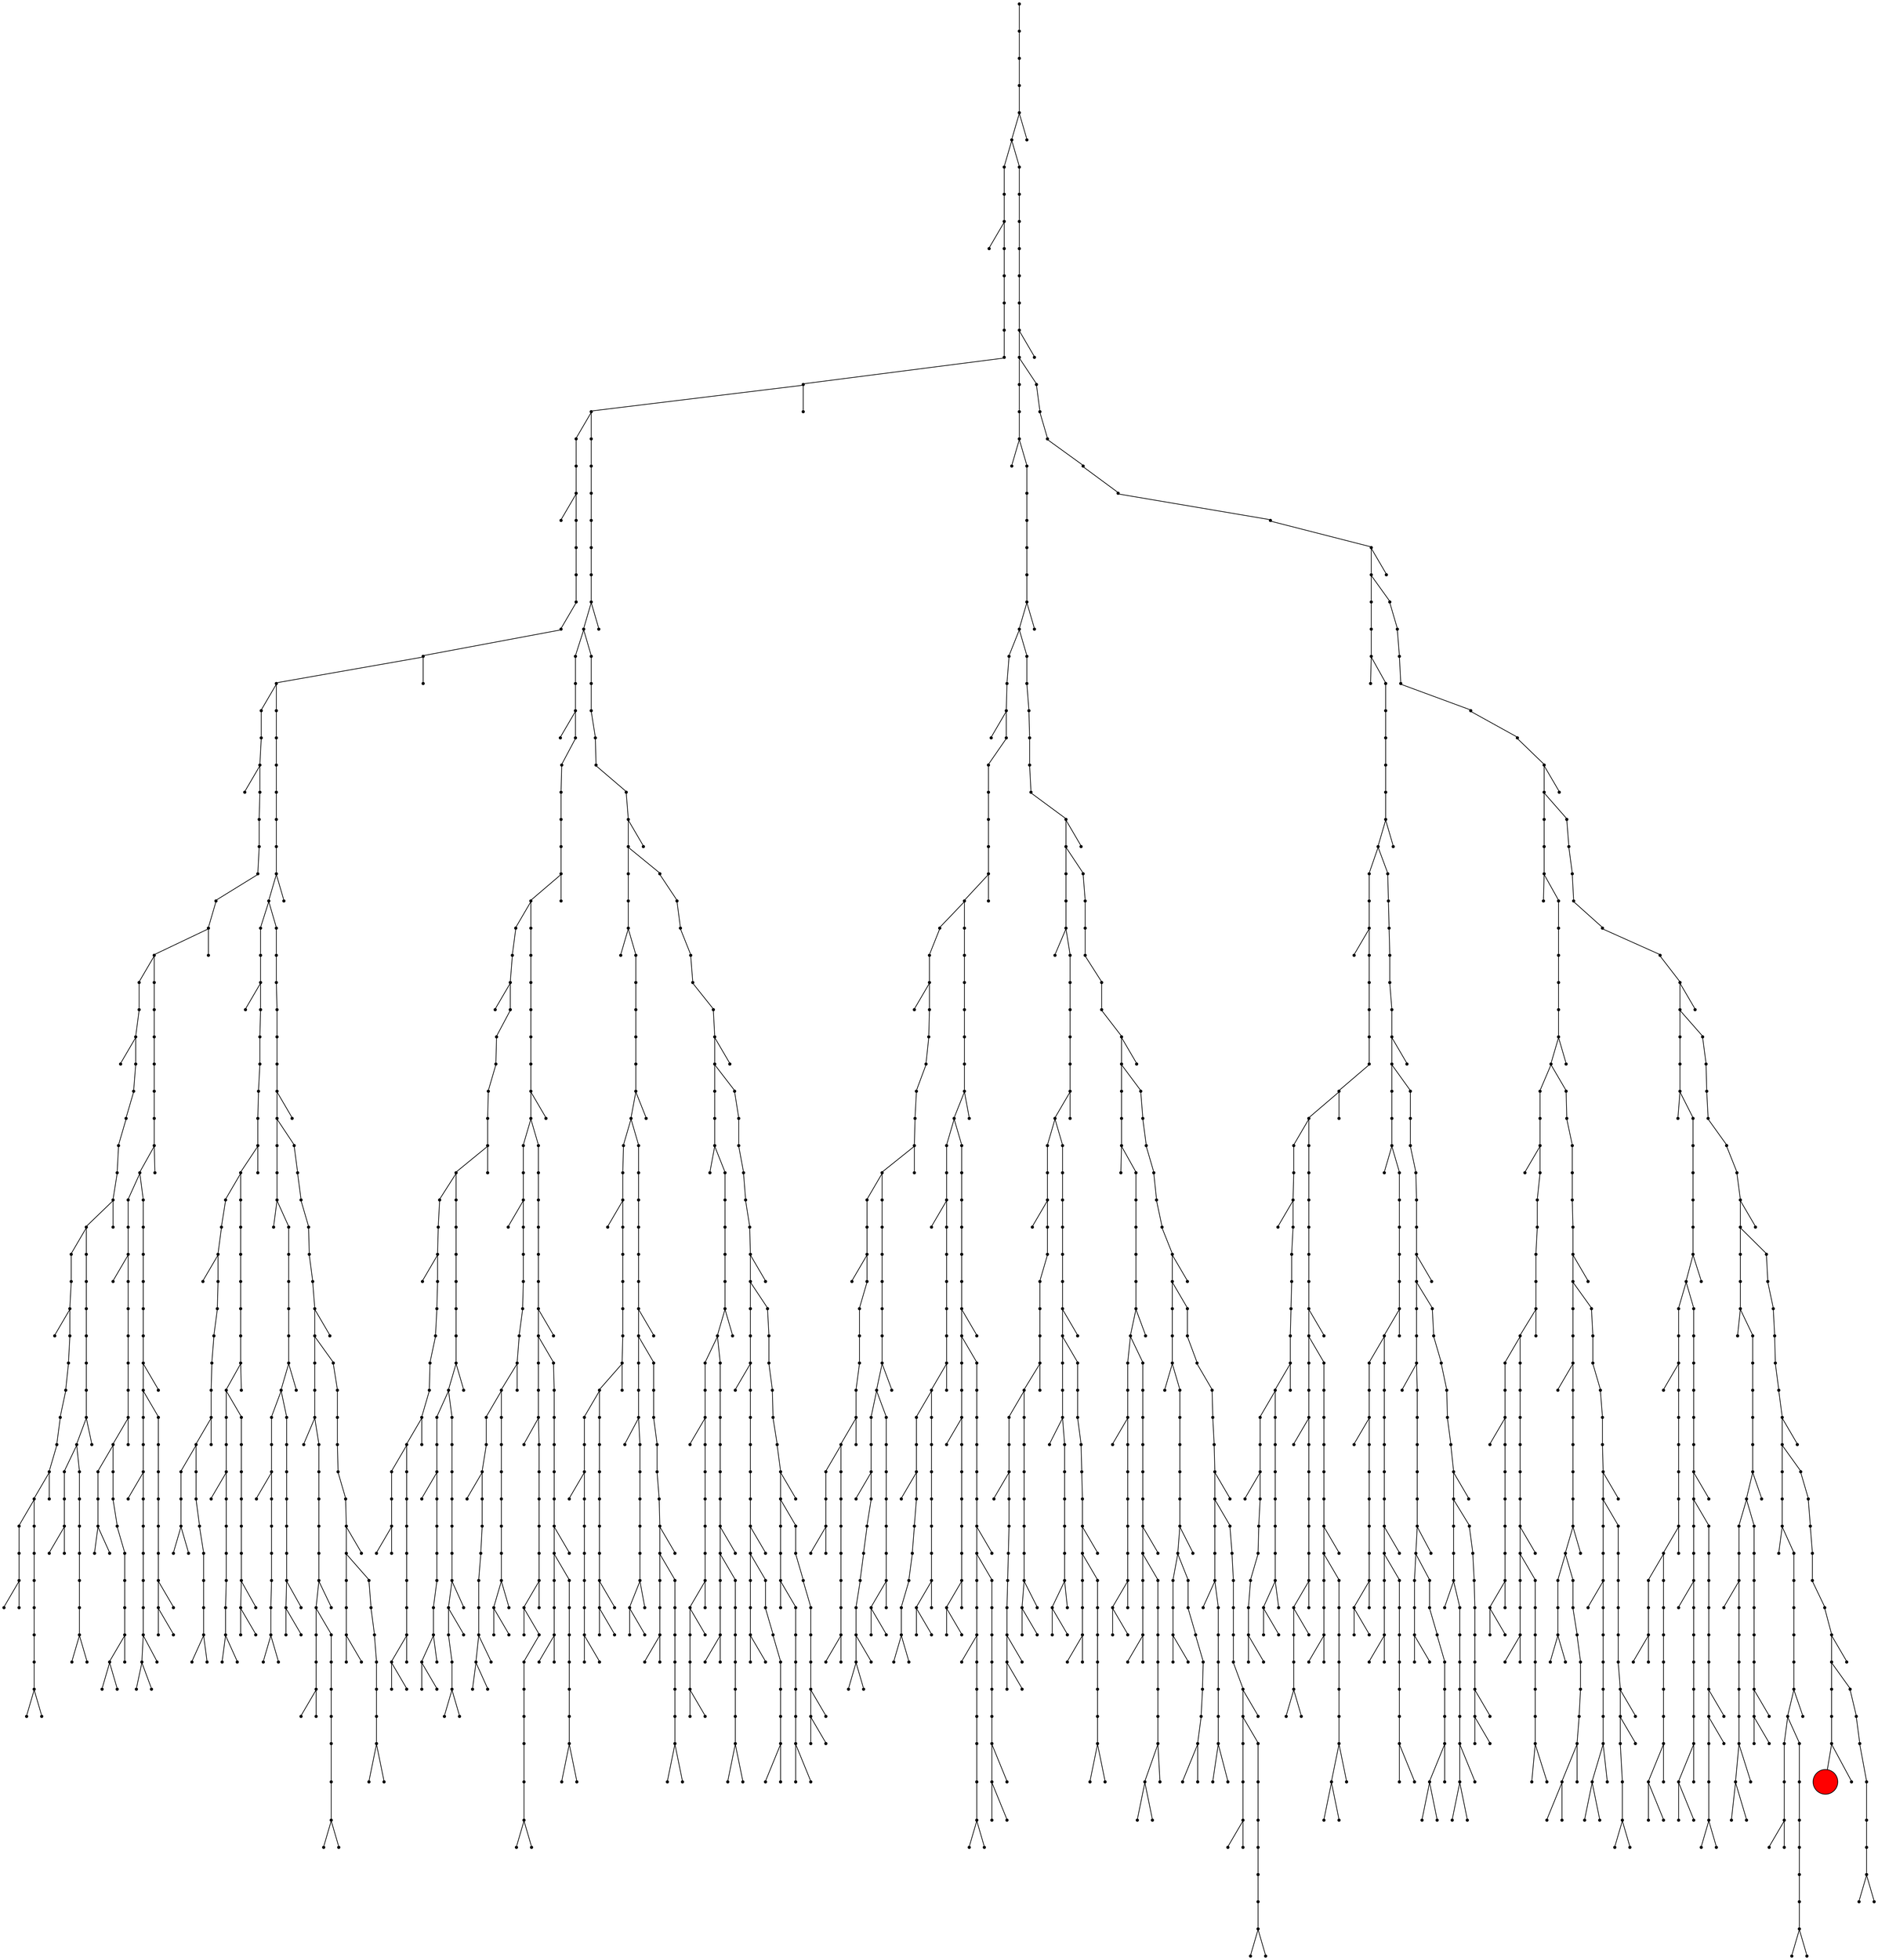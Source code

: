 graph{
node[shape=point]
0 -- 1
1 -- 2
2 -- 3
3 -- 4
4 -- 5
4 -- 6
5 -- 7
5 -- 8
8 -- 9
9 -- 10
10 -- 11
11 -- 12
12 -- 13
13 -- 14
14 -- 15
14 -- 16
7 -- 17
17 -- 18
18 -- 19
18 -- 20
20 -- 21
21 -- 22
22 -- 23
23 -- 24
24 -- 25
25 -- 26
25 -- 27
15 -- 28
15 -- 29
26 -- 30
26 -- 31
29 -- 32
32 -- 33
33 -- 34
34 -- 35
35 -- 36
36 -- 37
37 -- 38
37 -- 39
28 -- 40
40 -- 41
41 -- 42
41 -- 43
38 -- 44
38 -- 45
43 -- 46
46 -- 47
47 -- 48
48 -- 49
49 -- 50
50 -- 51
50 -- 52
31 -- 53
53 -- 54
54 -- 55
55 -- 56
56 -- 57
57 -- 58
58 -- 59
58 -- 60
30 -- 61
61 -- 62
62 -- 63
62 -- 64
59 -- 65
59 -- 66
51 -- 67
51 -- 68
45 -- 69
69 -- 70
70 -- 71
71 -- 72
72 -- 73
73 -- 74
74 -- 75
74 -- 76
64 -- 77
77 -- 78
78 -- 79
79 -- 80
80 -- 81
81 -- 82
81 -- 83
44 -- 84
84 -- 85
85 -- 86
85 -- 87
87 -- 88
88 -- 89
89 -- 90
90 -- 91
91 -- 92
92 -- 93
92 -- 94
67 -- 95
95 -- 96
96 -- 97
96 -- 98
66 -- 99
99 -- 100
100 -- 101
101 -- 102
102 -- 103
103 -- 104
104 -- 105
104 -- 106
82 -- 107
82 -- 108
68 -- 109
109 -- 110
110 -- 111
111 -- 112
112 -- 113
113 -- 114
114 -- 115
114 -- 116
75 -- 117
75 -- 118
65 -- 119
119 -- 120
120 -- 121
120 -- 122
117 -- 123
123 -- 124
124 -- 125
124 -- 126
122 -- 127
127 -- 128
128 -- 129
129 -- 130
130 -- 131
131 -- 132
131 -- 133
93 -- 134
93 -- 135
98 -- 136
136 -- 137
137 -- 138
138 -- 139
139 -- 140
140 -- 141
140 -- 142
105 -- 143
105 -- 144
107 -- 145
145 -- 146
146 -- 147
146 -- 148
118 -- 149
149 -- 150
150 -- 151
151 -- 152
152 -- 153
153 -- 154
154 -- 155
154 -- 156
108 -- 157
157 -- 158
158 -- 159
159 -- 160
160 -- 161
161 -- 162
162 -- 163
162 -- 164
115 -- 165
115 -- 166
165 -- 167
167 -- 168
168 -- 169
168 -- 170
163 -- 171
163 -- 172
132 -- 173
132 -- 174
126 -- 175
175 -- 176
176 -- 177
177 -- 178
178 -- 179
179 -- 180
179 -- 181
155 -- 182
155 -- 183
135 -- 184
184 -- 185
185 -- 186
186 -- 187
187 -- 188
188 -- 189
189 -- 190
189 -- 191
134 -- 192
192 -- 193
193 -- 194
193 -- 195
166 -- 196
196 -- 197
197 -- 198
198 -- 199
199 -- 200
200 -- 201
201 -- 202
201 -- 203
144 -- 204
204 -- 205
205 -- 206
206 -- 207
207 -- 208
208 -- 209
209 -- 210
209 -- 211
148 -- 212
212 -- 213
213 -- 214
214 -- 215
215 -- 216
216 -- 217
216 -- 218
141 -- 219
141 -- 220
143 -- 221
221 -- 222
222 -- 223
222 -- 224
220 -- 225
225 -- 226
226 -- 227
227 -- 228
228 -- 229
229 -- 230
230 -- 231
230 -- 232
224 -- 233
233 -- 234
234 -- 235
235 -- 236
236 -- 237
237 -- 238
237 -- 239
173 -- 240
240 -- 241
241 -- 242
241 -- 243
171 -- 244
244 -- 245
245 -- 246
245 -- 247
170 -- 248
248 -- 249
249 -- 250
250 -- 251
251 -- 252
252 -- 253
252 -- 254
172 -- 255
255 -- 256
256 -- 257
257 -- 258
258 -- 259
259 -- 260
260 -- 261
260 -- 262
174 -- 263
263 -- 264
264 -- 265
265 -- 266
266 -- 267
267 -- 268
268 -- 269
268 -- 270
190 -- 271
190 -- 272
182 -- 273
273 -- 274
274 -- 275
274 -- 276
180 -- 277
180 -- 278
210 -- 279
210 -- 280
183 -- 281
281 -- 282
282 -- 283
283 -- 284
284 -- 285
285 -- 286
286 -- 287
286 -- 288
219 -- 289
289 -- 290
290 -- 291
290 -- 292
217 -- 293
217 -- 294
195 -- 295
295 -- 296
296 -- 297
297 -- 298
298 -- 299
299 -- 300
299 -- 301
202 -- 302
202 -- 303
303 -- 304
304 -- 305
305 -- 306
306 -- 307
307 -- 308
308 -- 309
309 -- 310
309 -- 311
302 -- 312
312 -- 313
313 -- 314
313 -- 315
243 -- 316
316 -- 317
317 -- 318
318 -- 319
319 -- 320
320 -- 321
320 -- 322
279 -- 323
323 -- 324
324 -- 325
324 -- 326
247 -- 327
327 -- 328
328 -- 329
329 -- 330
330 -- 331
331 -- 332
331 -- 333
271 -- 334
334 -- 335
335 -- 336
335 -- 337
280 -- 338
338 -- 339
339 -- 340
340 -- 341
341 -- 342
342 -- 343
343 -- 344
343 -- 345
272 -- 346
346 -- 347
347 -- 348
348 -- 349
349 -- 350
350 -- 351
351 -- 352
351 -- 353
269 -- 354
269 -- 355
277 -- 356
356 -- 357
357 -- 358
357 -- 359
276 -- 360
360 -- 361
361 -- 362
362 -- 363
363 -- 364
364 -- 365
364 -- 366
278 -- 367
367 -- 368
368 -- 369
369 -- 370
370 -- 371
371 -- 372
372 -- 373
372 -- 374
300 -- 375
300 -- 376
294 -- 377
377 -- 378
378 -- 379
379 -- 380
380 -- 381
381 -- 382
382 -- 383
382 -- 384
292 -- 385
385 -- 386
386 -- 387
387 -- 388
388 -- 389
389 -- 390
389 -- 391
231 -- 392
231 -- 393
238 -- 394
238 -- 395
253 -- 396
253 -- 397
293 -- 398
398 -- 399
399 -- 400
399 -- 401
261 -- 402
261 -- 403
287 -- 404
287 -- 405
403 -- 406
406 -- 407
407 -- 408
408 -- 409
409 -- 410
410 -- 411
411 -- 412
411 -- 413
405 -- 414
414 -- 415
415 -- 416
416 -- 417
417 -- 418
418 -- 419
419 -- 420
419 -- 421
359 -- 422
422 -- 423
423 -- 424
424 -- 425
425 -- 426
426 -- 427
426 -- 428
326 -- 429
429 -- 430
430 -- 431
431 -- 432
432 -- 433
433 -- 434
433 -- 435
354 -- 436
436 -- 437
437 -- 438
437 -- 439
315 -- 440
440 -- 441
441 -- 442
442 -- 443
443 -- 444
444 -- 445
444 -- 446
365 -- 447
365 -- 448
373 -- 449
373 -- 450
321 -- 451
321 -- 452
310 -- 453
310 -- 454
375 -- 455
455 -- 456
456 -- 457
456 -- 458
383 -- 459
383 -- 460
390 -- 461
390 -- 462
355 -- 463
463 -- 464
464 -- 465
465 -- 466
466 -- 467
467 -- 468
468 -- 469
468 -- 470
337 -- 471
471 -- 472
472 -- 473
473 -- 474
474 -- 475
475 -- 476
475 -- 477
402 -- 478
478 -- 479
479 -- 480
479 -- 481
404 -- 482
482 -- 483
483 -- 484
483 -- 485
352 -- 486
352 -- 487
401 -- 488
488 -- 489
489 -- 490
490 -- 491
491 -- 492
492 -- 493
492 -- 494
395 -- 495
495 -- 496
496 -- 497
497 -- 498
498 -- 499
499 -- 500
500 -- 501
500 -- 502
376 -- 503
503 -- 504
504 -- 505
505 -- 506
506 -- 507
507 -- 508
508 -- 509
508 -- 510
393 -- 511
511 -- 512
512 -- 513
513 -- 514
514 -- 515
515 -- 516
516 -- 517
516 -- 518
396 -- 519
519 -- 520
520 -- 521
520 -- 522
392 -- 523
523 -- 524
524 -- 525
524 -- 526
394 -- 527
527 -- 528
528 -- 529
528 -- 530
332 -- 531
332 -- 532
397 -- 533
533 -- 534
534 -- 535
535 -- 536
536 -- 537
537 -- 538
538 -- 539
538 -- 540
344 -- 541
344 -- 542
539 -- 543
539 -- 544
542 -- 545
545 -- 546
546 -- 547
547 -- 548
548 -- 549
549 -- 550
550 -- 551
550 -- 552
487 -- 553
553 -- 554
554 -- 555
555 -- 556
556 -- 557
557 -- 558
558 -- 559
558 -- 560
460 -- 561
561 -- 562
562 -- 563
563 -- 564
564 -- 565
565 -- 566
566 -- 567
566 -- 568
439 -- 569
569 -- 570
570 -- 571
571 -- 572
572 -- 573
573 -- 574
573 -- 575
427 -- 576
427 -- 577
434 -- 578
434 -- 579
458 -- 580
580 -- 581
581 -- 582
582 -- 583
583 -- 584
584 -- 585
584 -- 586
448 -- 587
587 -- 588
588 -- 589
589 -- 590
590 -- 591
591 -- 592
592 -- 593
592 -- 594
454 -- 595
595 -- 596
596 -- 597
597 -- 598
598 -- 599
599 -- 600
600 -- 601
600 -- 602
450 -- 603
603 -- 604
604 -- 605
605 -- 606
606 -- 607
607 -- 608
608 -- 609
608 -- 610
452 -- 611
611 -- 612
612 -- 613
613 -- 614
614 -- 615
615 -- 616
616 -- 617
616 -- 618
461 -- 619
619 -- 620
620 -- 621
620 -- 622
459 -- 623
623 -- 624
624 -- 625
624 -- 626
462 -- 627
627 -- 628
628 -- 629
629 -- 630
630 -- 631
631 -- 632
632 -- 633
632 -- 634
412 -- 635
412 -- 636
420 -- 637
420 -- 638
485 -- 639
639 -- 640
640 -- 641
641 -- 642
642 -- 643
643 -- 644
643 -- 645
476 -- 646
476 -- 647
445 -- 648
445 -- 649
447 -- 650
650 -- 651
651 -- 652
651 -- 653
481 -- 654
654 -- 655
655 -- 656
656 -- 657
657 -- 658
658 -- 659
658 -- 660
449 -- 661
661 -- 662
662 -- 663
662 -- 664
451 -- 665
665 -- 666
666 -- 667
666 -- 668
501 -- 669
501 -- 670
486 -- 671
671 -- 672
672 -- 673
672 -- 674
453 -- 675
675 -- 676
676 -- 677
676 -- 678
469 -- 679
469 -- 680
509 -- 681
509 -- 682
531 -- 683
683 -- 684
684 -- 685
684 -- 686
541 -- 687
687 -- 688
688 -- 689
688 -- 690
532 -- 691
691 -- 692
692 -- 693
693 -- 694
694 -- 695
695 -- 696
696 -- 697
696 -- 698
493 -- 699
493 -- 700
517 -- 701
517 -- 702
530 -- 703
703 -- 704
704 -- 705
705 -- 706
706 -- 707
707 -- 708
707 -- 709
522 -- 710
710 -- 711
711 -- 712
712 -- 713
713 -- 714
714 -- 715
714 -- 716
526 -- 717
717 -- 718
718 -- 719
719 -- 720
720 -- 721
721 -- 722
721 -- 723
722 -- 724
722 -- 725
715 -- 726
715 -- 727
585 -- 728
585 -- 729
567 -- 730
567 -- 731
544 -- 732
732 -- 733
733 -- 734
734 -- 735
735 -- 736
736 -- 737
737 -- 738
737 -- 739
644 -- 740
644 -- 741
646 -- 742
742 -- 743
743 -- 744
743 -- 745
648 -- 746
746 -- 747
747 -- 748
747 -- 749
574 -- 750
574 -- 751
697 -- 752
697 -- 753
701 -- 754
754 -- 755
755 -- 756
755 -- 757
708 -- 758
708 -- 759
593 -- 760
593 -- 761
576 -- 762
762 -- 763
763 -- 764
763 -- 765
559 -- 766
559 -- 767
577 -- 768
768 -- 769
769 -- 770
770 -- 771
771 -- 772
772 -- 773
773 -- 774
773 -- 775
579 -- 776
776 -- 777
777 -- 778
778 -- 779
779 -- 780
780 -- 781
781 -- 782
781 -- 783
653 -- 784
784 -- 785
785 -- 786
786 -- 787
787 -- 788
788 -- 789
788 -- 790
626 -- 791
791 -- 792
792 -- 793
793 -- 794
794 -- 795
795 -- 796
795 -- 797
622 -- 798
798 -- 799
799 -- 800
800 -- 801
801 -- 802
802 -- 803
802 -- 804
617 -- 805
617 -- 806
609 -- 807
609 -- 808
649 -- 809
809 -- 810
810 -- 811
811 -- 812
812 -- 813
813 -- 814
814 -- 815
814 -- 816
636 -- 817
817 -- 818
818 -- 819
819 -- 820
820 -- 821
821 -- 822
822 -- 823
822 -- 824
633 -- 825
633 -- 826
647 -- 827
827 -- 828
828 -- 829
829 -- 830
830 -- 831
831 -- 832
832 -- 833
832 -- 834
638 -- 835
835 -- 836
836 -- 837
837 -- 838
838 -- 839
839 -- 840
840 -- 841
840 -- 842
659 -- 843
659 -- 844
678 -- 845
845 -- 846
846 -- 847
847 -- 848
848 -- 849
849 -- 850
849 -- 851
664 -- 852
852 -- 853
853 -- 854
854 -- 855
855 -- 856
856 -- 857
856 -- 858
668 -- 859
859 -- 860
860 -- 861
861 -- 862
862 -- 863
863 -- 864
863 -- 865
674 -- 866
866 -- 867
867 -- 868
868 -- 869
869 -- 870
870 -- 871
870 -- 872
670 -- 873
873 -- 874
874 -- 875
875 -- 876
876 -- 877
877 -- 878
878 -- 879
878 -- 880
669 -- 881
881 -- 882
882 -- 883
882 -- 884
680 -- 885
885 -- 886
886 -- 887
887 -- 888
888 -- 889
889 -- 890
890 -- 891
890 -- 892
681 -- 893
893 -- 894
894 -- 895
894 -- 896
679 -- 897
897 -- 898
898 -- 899
898 -- 900
682 -- 901
901 -- 902
902 -- 903
903 -- 904
904 -- 905
905 -- 906
906 -- 907
906 -- 908
702 -- 909
909 -- 910
910 -- 911
911 -- 912
912 -- 913
913 -- 914
914 -- 915
914 -- 916
690 -- 917
917 -- 918
918 -- 919
919 -- 920
920 -- 921
921 -- 922
921 -- 923
543 -- 924
924 -- 925
925 -- 926
925 -- 927
551 -- 928
551 -- 929
686 -- 930
930 -- 931
931 -- 932
932 -- 933
933 -- 934
934 -- 935
934 -- 936
578 -- 937
937 -- 938
938 -- 939
938 -- 940
601 -- 941
601 -- 942
699 -- 943
943 -- 944
944 -- 945
944 -- 946
700 -- 947
947 -- 948
948 -- 949
949 -- 950
950 -- 951
951 -- 952
952 -- 953
952 -- 954
635 -- 955
955 -- 956
956 -- 957
956 -- 958
637 -- 959
959 -- 960
960 -- 961
960 -- 962
958 -- 963
963 -- 964
964 -- 965
965 -- 966
966 -- 967
967 -- 968
967 -- 969
962 -- 970
970 -- 971
971 -- 972
972 -- 973
973 -- 974
974 -- 975
974 -- 976
740 -- 977
977 -- 978
978 -- 979
978 -- 980
726 -- 981
981 -- 982
982 -- 983
982 -- 984
725 -- 985
985 -- 986
986 -- 987
987 -- 988
988 -- 989
989 -- 990
990 -- 991
990 -- 992
727 -- 993
993 -- 994
994 -- 995
995 -- 996
996 -- 997
997 -- 998
998 -- 999
998 -- 1000
730 -- 1001
1001 -- 1002
1002 -- 1003
1002 -- 1004
729 -- 1005
1005 -- 1006
1006 -- 1007
1007 -- 1008
1008 -- 1009
1009 -- 1010
1010 -- 1011
1010 -- 1012
731 -- 1013
1013 -- 1014
1014 -- 1015
1015 -- 1016
1016 -- 1017
1017 -- 1018
1018 -- 1019
1018 -- 1020
750 -- 1021
1021 -- 1022
1022 -- 1023
1022 -- 1024
741 -- 1025
1025 -- 1026
1026 -- 1027
1027 -- 1028
1028 -- 1029
1029 -- 1030
1030 -- 1031
1030 -- 1032
745 -- 1033
1033 -- 1034
1034 -- 1035
1035 -- 1036
1036 -- 1037
1037 -- 1038
1037 -- 1039
751 -- 1040
1040 -- 1041
1041 -- 1042
1042 -- 1043
1043 -- 1044
1044 -- 1045
1045 -- 1046
1045 -- 1047
749 -- 1048
1048 -- 1049
1049 -- 1050
1050 -- 1051
1051 -- 1052
1052 -- 1053
1052 -- 1054
767 -- 1055
1055 -- 1056
1056 -- 1057
1057 -- 1058
1058 -- 1059
1059 -- 1060
1060 -- 1061
1060 -- 1062
757 -- 1063
1063 -- 1064
1064 -- 1065
1065 -- 1066
1066 -- 1067
1067 -- 1068
1067 -- 1069
753 -- 1070
1070 -- 1071
1071 -- 1072
1072 -- 1073
1073 -- 1074
1074 -- 1075
1075 -- 1076
1075 -- 1077
724 -- 1078
1078 -- 1079
1079 -- 1080
1079 -- 1081
728 -- 1082
1082 -- 1083
1083 -- 1084
1083 -- 1085
752 -- 1086
1086 -- 1087
1087 -- 1088
1087 -- 1089
738 -- 1090
738 -- 1091
765 -- 1092
1092 -- 1093
1093 -- 1094
1094 -- 1095
1095 -- 1096
1096 -- 1097
1096 -- 1098
759 -- 1099
1099 -- 1100
1100 -- 1101
1101 -- 1102
1102 -- 1103
1103 -- 1104
1104 -- 1105
1104 -- 1106
758 -- 1107
1107 -- 1108
1108 -- 1109
1108 -- 1110
760 -- 1111
1111 -- 1112
1112 -- 1113
1112 -- 1114
761 -- 1115
1115 -- 1116
1116 -- 1117
1117 -- 1118
1118 -- 1119
1119 -- 1120
1120 -- 1121
1120 -- 1122
803 -- 1123
803 -- 1124
826 -- 1125
1125 -- 1126
1126 -- 1127
1127 -- 1128
1128 -- 1129
1129 -- 1130
1130 -- 1131
1130 -- 1132
789 -- 1133
789 -- 1134
782 -- 1135
782 -- 1136
774 -- 1137
774 -- 1138
805 -- 1139
1139 -- 1140
1140 -- 1141
1140 -- 1142
807 -- 1143
1143 -- 1144
1144 -- 1145
1144 -- 1146
815 -- 1147
815 -- 1148
825 -- 1149
1149 -- 1150
1150 -- 1151
1150 -- 1152
796 -- 1153
796 -- 1154
843 -- 1155
1155 -- 1156
1156 -- 1157
1156 -- 1158
857 -- 1159
857 -- 1160
864 -- 1161
864 -- 1162
871 -- 1163
871 -- 1164
823 -- 1165
823 -- 1166
806 -- 1167
1167 -- 1168
1168 -- 1169
1169 -- 1170
1170 -- 1171
1171 -- 1172
1172 -- 1173
1172 -- 1174
766 -- 1175
1175 -- 1176
1176 -- 1177
1176 -- 1178
907 -- 1179
907 -- 1180
915 -- 1181
915 -- 1182
808 -- 1183
1183 -- 1184
1184 -- 1185
1185 -- 1186
1186 -- 1187
1187 -- 1188
1188 -- 1189
1188 -- 1190
928 -- 1191
1191 -- 1192
1192 -- 1193
1192 -- 1194
935 -- 1195
935 -- 1196
953 -- 1197
953 -- 1198
879 -- 1199
879 -- 1200
833 -- 1201
833 -- 1202
841 -- 1203
841 -- 1204
850 -- 1205
850 -- 1206
844 -- 1207
1207 -- 1208
1208 -- 1209
1209 -- 1210
1210 -- 1211
1211 -- 1212
1212 -- 1213
1212 -- 1214
891 -- 1215
891 -- 1216
884 -- 1217
1217 -- 1218
1218 -- 1219
1219 -- 1220
1220 -- 1221
1221 -- 1222
1221 -- 1223
927 -- 1224
1224 -- 1225
1225 -- 1226
1226 -- 1227
1227 -- 1228
1228 -- 1229
1228 -- 1230
896 -- 1231
1231 -- 1232
1232 -- 1233
1233 -- 1234
1234 -- 1235
1235 -- 1236
1235 -- 1237
900 -- 1238
1238 -- 1239
1239 -- 1240
1240 -- 1241
1241 -- 1242
1242 -- 1243
1242 -- 1244
922 -- 1245
922 -- 1246
941 -- 1247
1247 -- 1248
1248 -- 1249
1248 -- 1250
940 -- 1251
1251 -- 1252
1252 -- 1253
1253 -- 1254
1254 -- 1255
1255 -- 1256
1255 -- 1257
929 -- 1258
1258 -- 1259
1259 -- 1260
1260 -- 1261
1261 -- 1262
1262 -- 1263
1263 -- 1264
1263 -- 1265
942 -- 1266
1266 -- 1267
1267 -- 1268
1268 -- 1269
1269 -- 1270
1270 -- 1271
1271 -- 1272
1271 -- 1273
946 -- 1274
1274 -- 1275
1275 -- 1276
1276 -- 1277
1277 -- 1278
1278 -- 1279
1278 -- 1280
1279 -- 1281
1279 -- 1282
1272 -- 1283
1272 -- 1284
1114 -- 1285
1285 -- 1286
1286 -- 1287
1287 -- 1288
1288 -- 1289
1289 -- 1290
1289 -- 1291
984 -- 1292
1292 -- 1293
1293 -- 1294
1294 -- 1295
1295 -- 1296
1296 -- 1297
1296 -- 1298
975 -- 1299
975 -- 1300
968 -- 1301
968 -- 1302
980 -- 1303
1303 -- 1304
1304 -- 1305
1305 -- 1306
1306 -- 1307
1307 -- 1308
1307 -- 1309
1004 -- 1310
1310 -- 1311
1311 -- 1312
1312 -- 1313
1313 -- 1314
1314 -- 1315
1314 -- 1316
1024 -- 1317
1317 -- 1318
1318 -- 1319
1319 -- 1320
1320 -- 1321
1321 -- 1322
1321 -- 1323
1110 -- 1324
1324 -- 1325
1325 -- 1326
1326 -- 1327
1327 -- 1328
1328 -- 1329
1328 -- 1330
1236 -- 1331
1236 -- 1332
1147 -- 1333
1333 -- 1334
1334 -- 1335
1334 -- 1336
1053 -- 1337
1053 -- 1338
1137 -- 1339
1339 -- 1340
1340 -- 1341
1340 -- 1342
1089 -- 1343
1343 -- 1344
1344 -- 1345
1345 -- 1346
1346 -- 1347
1347 -- 1348
1347 -- 1349
1081 -- 1350
1350 -- 1351
1351 -- 1352
1352 -- 1353
1353 -- 1354
1354 -- 1355
1354 -- 1356
1085 -- 1357
1357 -- 1358
1358 -- 1359
1359 -- 1360
1360 -- 1361
1361 -- 1362
1361 -- 1363
1091 -- 1364
1364 -- 1365
1365 -- 1366
1366 -- 1367
1367 -- 1368
1368 -- 1369
1369 -- 1370
1369 -- 1371
1090 -- 1372
1372 -- 1373
1373 -- 1374
1373 -- 1375
1194 -- 1376
1376 -- 1377
1377 -- 1378
1378 -- 1379
1379 -- 1380
1380 -- 1381
1380 -- 1382
1158 -- 1383
1383 -- 1384
1384 -- 1385
1385 -- 1386
1386 -- 1387
1387 -- 1388
1387 -- 1389
1138 -- 1390
1390 -- 1391
1391 -- 1392
1392 -- 1393
1393 -- 1394
1394 -- 1395
1395 -- 1396
1395 -- 1397
1124 -- 1398
1398 -- 1399
1399 -- 1400
1400 -- 1401
1401 -- 1402
1402 -- 1403
1403 -- 1404
1403 -- 1405
1121 -- 1406
1121 -- 1407
1136 -- 1408
1408 -- 1409
1409 -- 1410
1410 -- 1411
1411 -- 1412
1412 -- 1413
1413 -- 1414
1413 -- 1415
1134 -- 1416
1416 -- 1417
1417 -- 1418
1418 -- 1419
1419 -- 1420
1420 -- 1421
1421 -- 1422
1421 -- 1423
1153 -- 1424
1424 -- 1425
1425 -- 1426
1425 -- 1427
1142 -- 1428
1428 -- 1429
1429 -- 1430
1430 -- 1431
1431 -- 1432
1432 -- 1433
1432 -- 1434
1146 -- 1435
1435 -- 1436
1436 -- 1437
1437 -- 1438
1438 -- 1439
1439 -- 1440
1439 -- 1441
1154 -- 1442
1442 -- 1443
1443 -- 1444
1444 -- 1445
1445 -- 1446
1446 -- 1447
1447 -- 1448
1447 -- 1449
1148 -- 1450
1450 -- 1451
1451 -- 1452
1452 -- 1453
1453 -- 1454
1454 -- 1455
1455 -- 1456
1455 -- 1457
1152 -- 1458
1458 -- 1459
1459 -- 1460
1460 -- 1461
1461 -- 1462
1462 -- 1463
1462 -- 1464
1189 -- 1465
1189 -- 1466
1178 -- 1467
1467 -- 1468
1468 -- 1469
1469 -- 1470
1470 -- 1471
1471 -- 1472
1471 -- 1473
1162 -- 1474
1474 -- 1475
1475 -- 1476
1476 -- 1477
1477 -- 1478
1478 -- 1479
1479 -- 1480
1479 -- 1481
1160 -- 1482
1482 -- 1483
1483 -- 1484
1484 -- 1485
1485 -- 1486
1486 -- 1487
1487 -- 1488
1487 -- 1489
1159 -- 1490
1490 -- 1491
1491 -- 1492
1491 -- 1493
1164 -- 1494
1494 -- 1495
1495 -- 1496
1496 -- 1497
1497 -- 1498
1498 -- 1499
1499 -- 1500
1499 -- 1501
1166 -- 1502
1502 -- 1503
1503 -- 1504
1504 -- 1505
1505 -- 1506
1506 -- 1507
1507 -- 1508
1507 -- 1509
1165 -- 1510
1510 -- 1511
1511 -- 1512
1511 -- 1513
1173 -- 1514
1173 -- 1515
1181 -- 1516
1516 -- 1517
1517 -- 1518
1517 -- 1519
1180 -- 1520
1520 -- 1521
1521 -- 1522
1522 -- 1523
1523 -- 1524
1524 -- 1525
1525 -- 1526
1525 -- 1527
1182 -- 1528
1528 -- 1529
1529 -- 1530
1530 -- 1531
1531 -- 1532
1532 -- 1533
1533 -- 1534
1533 -- 1535
1256 -- 1536
1256 -- 1537
1203 -- 1538
1538 -- 1539
1539 -- 1540
1539 -- 1541
1179 -- 1542
1542 -- 1543
1543 -- 1544
1543 -- 1545
1199 -- 1546
1546 -- 1547
1547 -- 1548
1547 -- 1549
1197 -- 1550
1550 -- 1551
1551 -- 1552
1551 -- 1553
1196 -- 1554
1554 -- 1555
1555 -- 1556
1556 -- 1557
1557 -- 1558
1558 -- 1559
1559 -- 1560
1559 -- 1561
1198 -- 1562
1562 -- 1563
1563 -- 1564
1564 -- 1565
1565 -- 1566
1566 -- 1567
1567 -- 1568
1567 -- 1569
1200 -- 1570
1570 -- 1571
1571 -- 1572
1572 -- 1573
1573 -- 1574
1574 -- 1575
1575 -- 1576
1575 -- 1577
991 -- 1578
991 -- 1579
1195 -- 1580
1580 -- 1581
1581 -- 1582
1581 -- 1583
1202 -- 1584
1584 -- 1585
1585 -- 1586
1586 -- 1587
1587 -- 1588
1588 -- 1589
1589 -- 1590
1589 -- 1591
999 -- 1592
999 -- 1593
1201 -- 1594
1594 -- 1595
1595 -- 1596
1595 -- 1597
1011 -- 1598
1011 -- 1599
1019 -- 1600
1019 -- 1601
1205 -- 1602
1602 -- 1603
1603 -- 1604
1603 -- 1605
1204 -- 1606
1606 -- 1607
1607 -- 1608
1608 -- 1609
1609 -- 1610
1610 -- 1611
1611 -- 1612
1611 -- 1613
1031 -- 1614
1031 -- 1615
1038 -- 1616
1038 -- 1617
1206 -- 1618
1618 -- 1619
1619 -- 1620
1620 -- 1621
1621 -- 1622
1622 -- 1623
1623 -- 1624
1623 -- 1625
1046 -- 1626
1046 -- 1627
1061 -- 1628
1061 -- 1629
1215 -- 1630
1630 -- 1631
1631 -- 1632
1631 -- 1633
1213 -- 1634
1213 -- 1635
1068 -- 1636
1068 -- 1637
1076 -- 1638
1076 -- 1639
1216 -- 1640
1640 -- 1641
1641 -- 1642
1642 -- 1643
1643 -- 1644
1644 -- 1645
1645 -- 1646
1645 -- 1647
1264 -- 1648
1264 -- 1649
1222 -- 1650
1222 -- 1651
1163 -- 1652
1652 -- 1653
1653 -- 1654
1653 -- 1655
1097 -- 1656
1097 -- 1657
1105 -- 1658
1105 -- 1659
1229 -- 1660
1229 -- 1661
1161 -- 1662
1662 -- 1663
1663 -- 1664
1663 -- 1665
1123 -- 1666
1666 -- 1667
1667 -- 1668
1667 -- 1669
1131 -- 1670
1131 -- 1671
1133 -- 1672
1672 -- 1673
1673 -- 1674
1673 -- 1675
1245 -- 1676
1676 -- 1677
1677 -- 1678
1677 -- 1679
1135 -- 1680
1680 -- 1681
1681 -- 1682
1681 -- 1683
1246 -- 1684
1684 -- 1685
1685 -- 1686
1686 -- 1687
1687 -- 1688
1688 -- 1689
1689 -- 1690
1689 -- 1691
1243 -- 1692
1243 -- 1693
1250 -- 1694
1694 -- 1695
1695 -- 1696
1696 -- 1697
1697 -- 1698
1698 -- 1699
1698 -- 1700
1693 -- 1701
1701 -- 1702
1702 -- 1703
1703 -- 1704
1704 -- 1705
1705 -- 1706
1706 -- 1707
1706 -- 1708
1519 -- 1709
1709 -- 1710
1710 -- 1711
1711 -- 1712
1712 -- 1713
1713 -- 1714
1713 -- 1715
1315 -- 1716
1315 -- 1717
1300 -- 1718
1718 -- 1719
1719 -- 1720
1720 -- 1721
1721 -- 1722
1722 -- 1723
1723 -- 1724
1723 -- 1725
1283 -- 1726
1726 -- 1727
1727 -- 1728
1727 -- 1729
1282 -- 1730
1730 -- 1731
1731 -- 1732
1732 -- 1733
1733 -- 1734
1734 -- 1735
1735 -- 1736
1735 -- 1737
1406 -- 1738
1738 -- 1739
1739 -- 1740
1739 -- 1741
1422 -- 1742
1422 -- 1743
1284 -- 1744
1744 -- 1745
1745 -- 1746
1746 -- 1747
1747 -- 1748
1748 -- 1749
1749 -- 1750
1749 -- 1751
1433 -- 1752
1433 -- 1753
1440 -- 1754
1440 -- 1755
1448 -- 1756
1448 -- 1757
1456 -- 1758
1456 -- 1759
1290 -- 1760
1290 -- 1761
1463 -- 1762
1463 -- 1763
1465 -- 1764
1764 -- 1765
1765 -- 1766
1765 -- 1767
1281 -- 1768
1768 -- 1769
1769 -- 1770
1769 -- 1771
1299 -- 1772
1772 -- 1773
1773 -- 1774
1773 -- 1775
1472 -- 1776
1472 -- 1777
1480 -- 1778
1480 -- 1779
1297 -- 1780
1297 -- 1781
1488 -- 1782
1488 -- 1783
1500 -- 1784
1500 -- 1785
1308 -- 1786
1308 -- 1787
1302 -- 1788
1788 -- 1789
1789 -- 1790
1790 -- 1791
1791 -- 1792
1792 -- 1793
1793 -- 1794
1793 -- 1795
1514 -- 1796
1796 -- 1797
1797 -- 1798
1797 -- 1799
1526 -- 1800
1526 -- 1801
1534 -- 1802
1534 -- 1803
1331 -- 1804
1804 -- 1805
1805 -- 1806
1805 -- 1807
1322 -- 1808
1322 -- 1809
1301 -- 1810
1810 -- 1811
1811 -- 1812
1811 -- 1813
1536 -- 1814
1814 -- 1815
1815 -- 1816
1815 -- 1817
1540[fillcolor=red; width=0.5]
}
